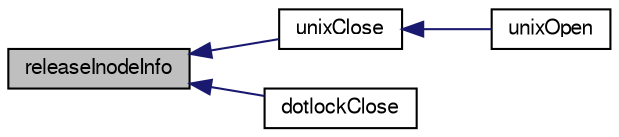 digraph "releaseInodeInfo"
{
  edge [fontname="FreeSans",fontsize="10",labelfontname="FreeSans",labelfontsize="10"];
  node [fontname="FreeSans",fontsize="10",shape=record];
  rankdir="LR";
  Node260644 [label="releaseInodeInfo",height=0.2,width=0.4,color="black", fillcolor="grey75", style="filled", fontcolor="black"];
  Node260644 -> Node260645 [dir="back",color="midnightblue",fontsize="10",style="solid",fontname="FreeSans"];
  Node260645 [label="unixClose",height=0.2,width=0.4,color="black", fillcolor="white", style="filled",URL="$sqlite3_8c.html#a84cdb6e4ff75f085e8c05dfdec178927"];
  Node260645 -> Node260646 [dir="back",color="midnightblue",fontsize="10",style="solid",fontname="FreeSans"];
  Node260646 [label="unixOpen",height=0.2,width=0.4,color="black", fillcolor="white", style="filled",URL="$sqlite3_8c.html#a8ed5efc47b6e14f7805cd1bb9b215775"];
  Node260644 -> Node260647 [dir="back",color="midnightblue",fontsize="10",style="solid",fontname="FreeSans"];
  Node260647 [label="dotlockClose",height=0.2,width=0.4,color="black", fillcolor="white", style="filled",URL="$sqlite3_8c.html#aa72eaafaa850f2889e15af7cfb08fa1b"];
}
